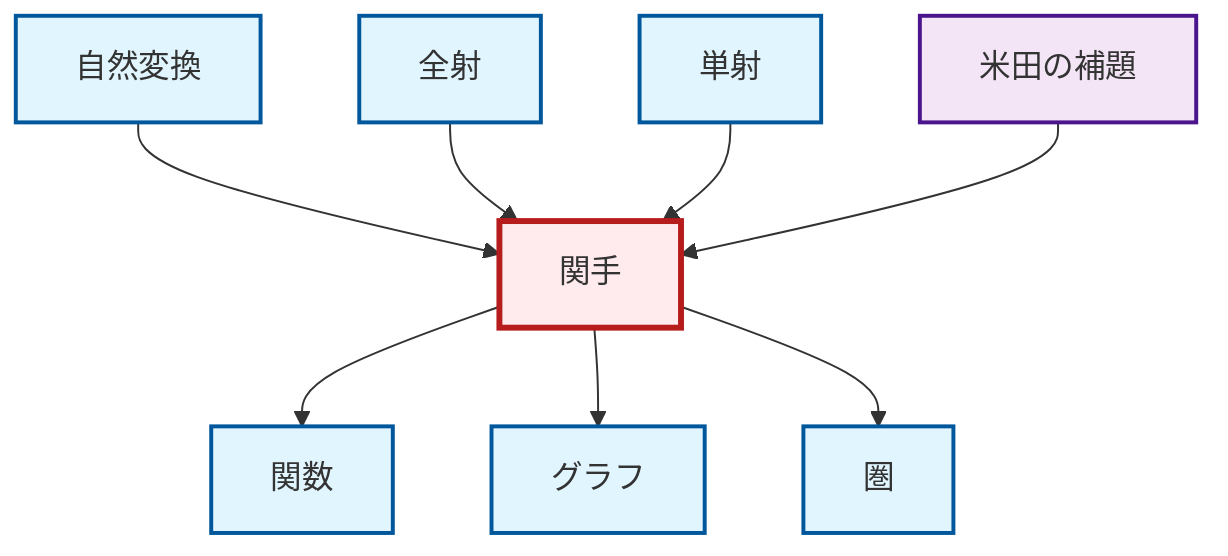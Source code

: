 graph TD
    classDef definition fill:#e1f5fe,stroke:#01579b,stroke-width:2px
    classDef theorem fill:#f3e5f5,stroke:#4a148c,stroke-width:2px
    classDef axiom fill:#fff3e0,stroke:#e65100,stroke-width:2px
    classDef example fill:#e8f5e9,stroke:#1b5e20,stroke-width:2px
    classDef current fill:#ffebee,stroke:#b71c1c,stroke-width:3px
    def-graph["グラフ"]:::definition
    def-monomorphism["単射"]:::definition
    def-functor["関手"]:::definition
    def-function["関数"]:::definition
    def-natural-transformation["自然変換"]:::definition
    def-category["圏"]:::definition
    thm-yoneda["米田の補題"]:::theorem
    def-epimorphism["全射"]:::definition
    def-functor --> def-function
    def-natural-transformation --> def-functor
    def-functor --> def-graph
    def-epimorphism --> def-functor
    def-monomorphism --> def-functor
    thm-yoneda --> def-functor
    def-functor --> def-category
    class def-functor current